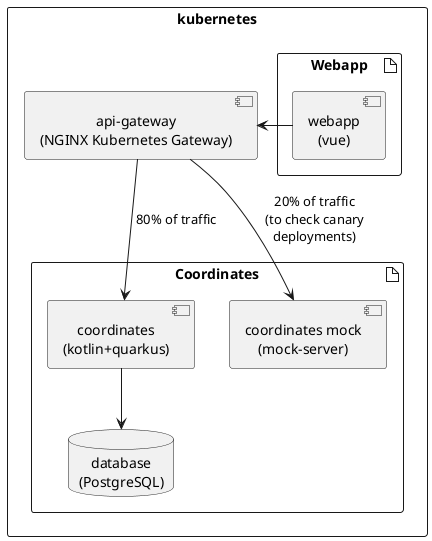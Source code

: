 @startuml
skinparam defaultTextAlignment center

' ---

rectangle kubernetes {

artifact Webapp {
    [webapp\n(vue)] as webapp
}

' [mobileapp] as mobileapp

[api-gateway\n(NGINX Kubernetes Gateway)] as apigateway

artifact Coordinates {
    [coordinates\n(kotlin+quarkus)] as coordinates
    ' [coordinates reporter] as coordinatesreporter
    [coordinates mock\n(mock-server)] as coordinatesmock
    database "database\n(PostgreSQL)" as database {
    }
}

' artifact Monitoring {
    ' [prometheus] as prometheus
    ' [grafana] as grafana
' }

' queue [events\n(kafka)] as events{
    ' 
' }

}

' ---

webapp -right-> apigateway

' apigateway --> coordinatesreporter
apigateway --> coordinatesmock : 20% of traffic\n(to check canary\ndeployments)
apigateway --> coordinates : 80% of traffic

coordinates --> database
' coordinates -left-> events

' mobileapp --> apigateway 

' coordinatesreporter -left-> events

@enduml